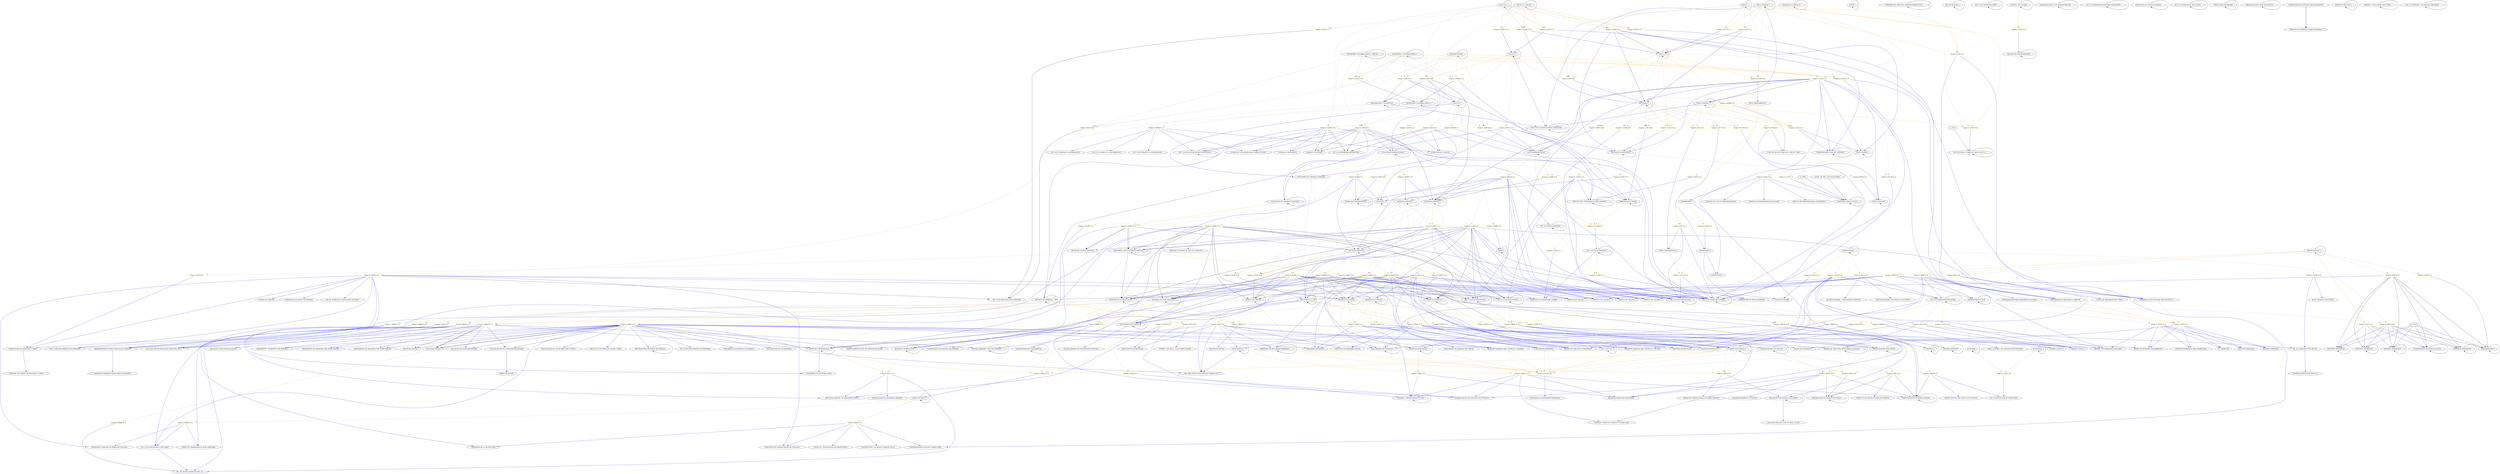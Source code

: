 digraph Previas {
	ouputmode=edgesfirst;
	ranksep=3;
	"1020" -> "1020";
	"1020" [label="CALCULO 1"];
	"1021" -> "1021";
	"1021" [label="ALGEBRA LINEAL"];
	"1022" -> "1022";
	"1022" [label="CALCULO 2"];
	"1023" -> "1023";
	"1023" [label="MATEMATICA DISCRETA 1"];
	"1024" -> "1024";
	"1024" [label="CALCULO 3"];
	"1025" -> "1025";
	"1025" [label="PROBABILIDAD Y ESTADISTICA"];
	"1027" -> "1027";
	"1027" [label="LOGICA"];
	"1028" -> "1028";
	"1028" [label="ECUACIONES DIFERENCIALES"];
	"1030" -> "1030";
	"1030" [label="GEOMETRIA Y ALGEBRA LINEAL 1"];
	"1031" -> "1031";
	"1031" [label="GEOMETRIA Y ALGEBRA LINEAL 2"];
	"1033" -> "1033";
	"1033" [label="METODOS NUMERICOS"];
	"1036" -> "1036";
	"1036" [label="FUNCIONES DE VARIABLE COMPLEJA"];
	"1044" [label="INT. A LOS PROCESOS ESTOCASTICOS"];
	"1045" [label="INT. A LA GEOMETRÍA DIFERENCIAL"];
	"1047" -> "1047";
	"1047" [label="MET. DE SIMUL.COMPUTAC.APLIC.A SIST.F I"];
	"1051" [label="ANALISIS FUNCIONAL"];
	"1052" -> "1052";
	"1052" [label="CALCULO 1 (ANUAL)"];
	"1053" -> "1053";
	"1053" [label="GEOMETRIA Y ALGEBRA LINEAL 1 (ANUAL)"];
	"1120" -> "1120";
	"1120" [label="FISICA GENERAL 1"];
	"1121" -> "1121";
	"1121" [label="FISICA GENERAL 2"];
	"1122" -> "1122";
	"1122" [label="MECANICA NEWTONIANA"];
	"1123" -> "1123";
	"1123" [label="FISICA TERMICA"];
	"1126" -> "1126";
	"1126" [label="MEC.DE SIST.Y FENOMENOS ONDULATORIOS"];
	"1128" -> "1128";
	"1128" [label="ELECTROMAGNETISMO"];
	"1129" -> "1129";
	"1129" [label="OPTICA"];
	"1130" -> "1130";
	"1130" [label="FISICA DE LAS RADIACIONES IONIZANTES"];
	"1131" -> "1131";
	"1131" [label="INT. A LA FISICA MODERNA"];
	"1136" -> "1136";
	"1136" [label="TEORIA ELECTROMAGNETICA"];
	"1138" -> "1138";
	"1138" [label="INT. A LA FISICA MODERNA"];
	"1142" -> "1142";
	"1142" [label="FISICA NUCLEAR"];
	"1143" -> "1143";
	"1143" [label="ACUSTICA"];
	"1144" -> "1144";
	"1144" [label="VIBRACIONES Y ONDAS"];
	"1151" -> "1151";
	"1151" [label="FISICA 1"];
	"1152" -> "1152";
	"1152" [label="FISICA 2"];
	"1153" -> "1153";
	"1153" [label="FISICA 3"];
	"1212" -> "1212";
	"1212" [label="HISTORIA DEL URUGUAY CONTEMPORANEO (FCS)"];
	"1221" -> "1221";
	"1221" [label="ECONOMIA"];
	"1224" -> "1224";
	"1224" [label="ECONOMIA"];
	"1231" -> "1231";
	"1231" [label="NEUROCIENCIAS 1"];
	"1322" -> "1322";
	"1322" [label="PROGRAMACION 1"];
	"1324" -> "1324";
	"1324" [label="PROGRAMACION 4"];
	"1401" -> "1401";
	"1401" [label="SISTEMAS LINEALES 1"];
	"1407" -> "1407";
	"1407" [label="SISTEMAS LINEALES 2"];
	"1409" -> "1409";
	"1409" [label="MUESTREO Y PROCESAMIENTO DIGITAL"];
	"1410" -> "1410";
	"1410" [label="MEDIDAS ELECTRICAS"];
	"1423" -> "1423";
	"1423" [label="SISTEMAS LINEALES 1"];
	"1451" -> "1451";
	"1451" [label="MEDIDAS ELECTRICAS"];
	"1507" -> "1507";
	"1507" [label="INT. A LAS ORGANIZACIONES"];
	"1510" -> "1510";
	"1510" [label="CONTROL DE CALIDAD"];
	"1511" -> "1511";
	"1511" [label="SISTEMAS OPERATIVOS"];
	"1512" -> "1512";
	"1512" [label="DISEÑO LOGICO"];
	"1513" -> "1513";
	"1513" [label="INT. A LOS MICROPROCESADORES"];
	"1514" -> "1514";
	"1514" [label="ORGANIZACIONES Y SU ADMINISTRACION"];
	"1515" -> "1515";
	"1515" [label="PROCESADORES DIGITALES DE SEÑALES"];
	"1518" -> "1518";
	"1518" [label="SISTEMAS OPERATIVOS"];
	"1519" -> "1519";
	"1519" [label="INT. A LA ADMINISTRACION PARA INGENIEROS"];
	"1532" -> "1532";
	"1532" [label="SISTEMAS OPERATIVOS"];
	"1537" -> "1537";
	"1537" [label="SISTEMAS OPERATIVOS"];
	"1610" -> "1610";
	"1610" [label="INT. A LA INVESTIGACION DE OPERACIONES"];
	"1620" -> "1620";
	"1620" [label="PRINCIPIOS DE QUIMICA GENERAL"];
	"1810" -> "1810";
	"1810" [label="MAQUINAS PARA FLUIDOS 1"];
	"1911" -> "1911";
	"1911" [label="FUNDAMENTOS DE BASES DE DATOS"];
	"1912" -> "1912";
	"1912" [label="INT. A LA INGENIERIA  INDUSTRIAL"];
	"1914" -> "1914";
	"1914" [label="ADMINISTRACION UNIX"];
	"1920" -> "1920";
	"1920" [label="GESTION DE MANTENIMIENTO"];
	"1922" -> "1922";
	"1922" [label="COSTOS PARA INGENIERIA"];
	"1930" -> "1930";
	"1930" [label="ORGANIZACIONES PARA INGENIEROS"];
	"1944" -> "1945";
	"1944" [label="ADMINISTRACION GENERAL PARA INGENIEROS"];
	"1945" [label="PRACTICA DE ADMINIST. PARA INGENIEROS"];
	"2013" -> "2013";
	"2013" [label="PROYECTO (ING.ELEC.)"];
	"2243" -> "2243";
	"2243" [label="HIGIENE Y SEGURIDAD INDUSTRIAL"];
	"3103" [label="TALLER DE FILTROS DIGITALES"];
	"5501" -> "5501";
	"5501" [label="REDES ELECTRICAS 1"];
	"5502" -> "5502";
	"5502" [label="REDES ELECTRICAS 2"];
	"5503" -> "5503";
	"5503" [label="INSTALACIONES ELECTRICAS"];
	"5505" -> "5505";
	"5505" [label="MEDIDAS Y PROTECCIONES EN SEP."];
	"5506" -> "5506";
	"5506" [label="DISTRIBUCION DE ENERGIA ELECTRICA"];
	"5507" -> "5507";
	"5507" [label="INSTALACIONES ELECTRICAS"];
	"5508" -> "5508";
	"5508" [label="REDES ELECTRICAS"];
	"5513" -> "5513";
	"5513" [label="TRANSPORTE DE ENERGIA ELECTRICA"];
	"5514" -> "5514";
	"5514" [label="SUBESTACIONES EN MEDIA TENSION"];
	"5601" -> "5601";
	"5601" [label="INT. A LA ELECTROTECNICA"];
	"5602" -> "5602";
	"5602" [label="MAQUINAS ELECTRICAS"];
	"5607" -> "5607";
	"5607" [label="ELECTRONICA DE POTENCIA 1"];
	"5608" -> "5608";
	"5608" [label="INT. A LA ELECTROTECNICA"];
	"5609" -> "5609";
	"5609" [label="ELECTRONICA DE POTENCIA"];
	"5701" -> "5701";
	"5701" [label="ELECTRONICA 1"];
	"5702" -> "5702";
	"5702" [label="ELECTRONICA 2"];
	"5704" -> "5704";
	"5704" [label="DISEÑO DE CIRCUITOS INTEGRADOS DIGITALES"];
	"5705" -> "5705";
	"5705" [label="SEMINARIO DE INGENIERIA BIOMEDICA"];
	"5801" -> "5801";
	"5801" [label="SISTEMAS DE COMUNICACION"];
	"5803" -> "5803";
	"5803" [label="ANTENAS Y PROPAGACION"];
	"5805" -> "5805";
	"5805" [label="REDES DE DATOS"];
	"5806" [label="TELEFONIA DIGITAL"];
	"5808" -> "5808";
	"5808" [label="SISTEMAS DE COMUNICACION"];
	"5810" -> "5810";
	"5810" [label="TELEVIS.,RADIODIF. Y TEC.DE CONVERG."];
	"5817" -> "5817";
	"5817" [label="ANTENAS Y PROPAGACION"];
	"5827" [label="TELEFONIA DIGITAL"];
	"5830" -> "5830";
	"5830" [label="INT. A LA ELECTROTECNICA"];
	"5833" [label="REDES DE ACCESO"];
	"5834" -> "5833";
	"5834" [label="NUCLEO DE RED EN TELECOMUNICACIONES"];
	"5838" -> "5838";
	"5838" [label="COMUNICACIONES INALAMBRICAS"];
	"5900" -> "5900";
	"5900" [label="INT. A LA TEORIA DE CONTROL"];
	"5901" -> "5901";
	"5901" [label="CONTROL 2"];
	"5903" -> "5903";
	"5903" [label="CONTROL ROBUSTO"];
	"5910" -> "5910";
	"5910" [label="INT. A LOS PLC"];
	"G_1000" -> "1045";
	"G_1000" -> "1051";
	"G_1000" -> "1401";
	"G_1000" [label="GEOMETRIA"];
	"G_1001" -> "1401";
	"G_1001" [label="CALCULOS Y ANALISIS"];
	"G_1020" -> "1044";
	"G_1020E" -> "1022";
	"G_1020E" [label="CALCULO 1 SEM. O ANUAL"];
	"G_1020" [label="CALCULO 1 Y ANALISIS MATEM.I"];
	"G_1022" -> "1152";
	"G_1022" -> "1153";
	"G_1022" [label="CALCULO 1 Y ANALISIS"];
	"G_1024" -> "1045";
	"G_1024" -> "1051";
	"G_1024" [label="CALCUL.3 Ó ANAL.II"];
	"G_1025E" -> "1044";
	"G_1025E" [label="PROB.YEST.-ANAL.MAT.II"];
	"G_1028E" -> "1409";
	"G_1028E" -> "1410";
	"G_1028E" -> "5501";
	"G_1028E" -> "5508";
	"G_1028E" -> "5601";
	"G_1028E" -> "5608";
	"G_1028E" -> "5801";
	"G_1028E" -> "5808";
	"G_1028E" [label="EC.DIFERENC. O ANALISIS II (E)"];
	"G_1029E" -> "1410";
	"G_1029E" -> "5501";
	"G_1029E" -> "5508";
	"G_1029E" -> "5601";
	"G_1029E" -> "5608";
	"G_1029E" -> "5801";
	"G_1029E" -> "5808";
	"G_1029E" [label="FUNC.DE VARIABLE COMPLEJA"];
	"G_1030E" -> "1031";
	"G_1030E" [label="GEOM. 1 SEM O ANUAL"];
	"G_1036C" -> "1409";
	"G_1036C" -> "3103";
	"G_1036C" [label="FUNC. DE VARIABLE.COMLEJA"];
	"G_1120" -> "1121";
	"G_1120" -> "1401";
	"G_1120" [label="FISICA GRAL1 O MECANICA"];
	"G_1123" -> "1810";
	"G_1123" [label="FIS.TERMICA O TERMOD.(89) (E)"];
	"G_1128" -> "1409";
	"G_1128" -> "1410";
	"G_1128" -> "5501";
	"G_1128" -> "5508";
	"G_1128" -> "5601";
	"G_1128" -> "5608";
	"G_1128" -> "5801";
	"G_1128" -> "5808";
	"G_1128E" -> "1401";
	"G_1128E" [label="ELECTROMAG. Y FIS.GRAL 2"];
	"G_1128" [label="ELECTROMAGNETISMO 89 Y 97"];
	"G_1407E" -> "5502";
	"G_1407E" -> "5503";
	"G_1407E" -> "5602";
	"G_1407E" -> "5803";
	"G_1407E" [label="SIST.LINEALES 1 Y 2"];
	"G_1409E" -> "5803";
	"G_1409E" -> "5806";
	"G_1409E" -> "5827";
	"G_1409E" -> "5834";
	"G_1409E" [label="MUESTREO Y PROC. DIGITAL"];
	"G_1512E" -> "1513";
	"G_1512E" [label="DISEÑO LÓGICO P.91 Y P.97"];
	"G_1805" -> "1810";
	"G_1805" [label="ELEM . DE MEC. DE LOS FLUIDOS"];
	"G_5502" -> "5506";
	"G_5502" [label="REDES ELEC.1 Y 2  (89 - 97)"];
	"G_5507" -> "5506";
	"G_5507" -> "5514";
	"G_5507" [label="INST.ELECT.(74,87.91,97)"];
	"G_5508E" -> "5514";
	"G_5508E" [label="REDES ELÉCTRICAS"];
	"G_5601E" -> "5514";
	"G_5601E" [label="INTROD.A LA ELECTRO P91,97"];
	"G_5801C" -> "5806";
	"G_5801C" -> "5827";
	"G_5801C" -> "5834";
	"G_5801C" [label="SIST.DE COM. O INT.A LA MOD."];
	"G_B101" -> "1044";
	"G_B101" [label="GEOMETRIA"];
	"G_B300" -> "1324";
	"G_B300" -> "1511";
	"G_B300" -> "1518";
	"G_B300" -> "1532";
	"G_B300" -> "1537";
	"G_B300" -> "1911";
	"G_B300" [label="COMPUTACION"];
	"G_B304" -> "1324";
	"G_B304" -> "1511";
	"G_B304" -> "1518";
	"G_B304" -> "1532";
	"G_B304" -> "1537";
	"G_B304" -> "1911";
	"G_B304" [label="DISEÑO LOGICO"];
	"G_CA1Y2" -> "1045";
	"G_CA1Y2" -> "1051";
	"G_CA1Y2" [label="CAL 1 Y 2 Y ANAL 1"];
	"G_CP50" -> "1410";
	"G_CP50" -> "5501";
	"G_CP50" -> "5508";
	"G_CP50" -> "5601";
	"G_CP50" -> "5608";
	"G_CP50" -> "5801";
	"G_CP50" -> "5808";
	"G_CP50" [label="SIST.LIN. 1 O SIST.LIN. (E)"];
	"G_CP9E" -> "1914";
	"G_CP9E" [label="PROGRAM.1 (E) P. 97 U 87"];
	"G_F1E" -> "1152";
	"G_F1E" -> "1153";
	"G_F1E" [label="FISICA 1 O FISICA GRAL.1"];
	"Q58" [label="INT. A LA PREVENC. DE RIESGOS LABORALES"];
	"Q58" -> "Q58";
	"YFC04" [label="TERMODINAMICA (FAC. DE CIENCIAS)"];
	"YFC04" -> "YFC04";
	"1005" [label="DIS. CIRC.INTEG.CMOS ANALOG.Y MIXTOS A/D"];
	"1022" -> "1130" [color=blue];
	"1022" [label="CALCULO 2"];
	"1024" -> "1029" [color=blue];
	"1024" [label="CALCULO 3"];
	"1025" -> "1130" [color=blue];
	"1025" [label="PROBABILIDAD Y ESTADISTICA"];
	"1028" [label="ECUACIONES DIFERENCIALES"];
	"1029" [label="FUNCIONES DE VARIABLE COMPLEJA"];
	"1031" [label="GEOMETRIA Y ALGEBRA LINEAL 2"];
	"1033" [label="METODOS NUMERICOS"];
	"1036" [label="FUNCIONES DE VARIABLE COMPLEJA"];
	"1042" [label="TEORIA DE COD.ALGEBR.PARA CORREC.DE ERR"];
	"1046" [label="TEORIA DE CODIGOS"];
	"1047" [label="MET. DE SIMUL.COMPUTAC.APLIC.A SIST.F I"];
	"1056" [label="OPTIMIZ. CON APLIC. A LA PLANIF.C/ INCER"];
	"1120" -> "1121" [color=blue];
	"1120" -> "1130" [color=blue];
	"1121" -> "1130" [color=blue];
	"1121" [label="FISICA GENERAL 2"];
	"1122" [label="MECANICA NEWTONIANA"];
	"1123" [label="FISICA TERMICA"];
	"1124" -> "1140" [color=blue];
	"1124" [label="LABORATORIO 1"];
	"1126" [label="MEC.DE SIST.Y FENOMENOS ONDULATORIOS"];
	"1127" -> "1140" [color=blue];
	"1127" -> "1141" [color=blue];
	"1127" [label="LABORATORIO 2"];
	"1128" [label="ELECTROMAGNETISMO"];
	"1129" [label="OPTICA"];
	"1130" [label="FISICA DE LAS RADIACIONES IONIZANTES"];
	"1131" -> "1137" [color=blue];
	"1131" [label="INT. A LA FISICA MODERNA"];
	"1132" [label="MODULO DE TRANSFERENCIA DE CALOR"];
	"1133" [label="MODULO DE TERMODINAMICA ESTADISTICA"];
	"1135" [label="MODULO DE CICLOS TERMODINAMICOS"];
	"1136" [label="TEORIA ELECTROMAGNETICA"];
	"1137" [label="FISICA DE LOS SEMICONDUCTORES"];
	"1138" [label="INT. A LA FISICA MODERNA"];
	"1140" [label="LABORATORIO 3"];
	"1141" [label="LABORATORIO DE FISICA MODERNA"];
	"1142" [label="FISICA NUCLEAR"];
	"1143" [label="ACUSTICA"];
	"1144" [label="VIBRACIONES Y ONDAS"];
	"1152" [label="FISICA 2"];
	"1153" [label="FISICA 3"];
	"1154" [label="FISICA EXPERIMENTAL 1"];
	"1155" [label="FISICA EXPERIMENTAL 2"];
	"1233" [label="TUTORIA EN MATEMATICA"];
	"1306" [label="PROGRAMACION ORIENTADA A OBJETOS"];
	"1307" [label="PROGRAMACION PARA INGENIERIA ELECTRICA"];
	"1324" [label="PROGRAMACION 4"];
	"1326" [label="DESARROLLO DE SOFTWARE PARA ING.ELECT."];
	"1344" -> "1357" [color=blue];
	"1344" [label="INT. A LA ARQUITECTURA DEL PC"];
	"1352" [label="COMPRESION DE DATOS SIN PERDIDA"];
	"1357" [label="SISTEMAS OPERATIVOS PARA PC-1"];
	"1401" [label="SISTEMAS LINEALES 1"];
	"1407" [label="SISTEMAS LINEALES 2"];
	"1409" -> "5801" [color=blue];
	"1409" [label="MUESTREO Y PROCESAMIENTO DIGITAL"];
	"1410" [label="MEDIDAS ELECTRICAS"];
	"1413" [label="MONOGRAFIA EN MEDIDAS ELECTRICAS"];
	"1423" [label="SISTEMAS LINEALES 1"];
	"1427" [label="COMPUTACION CUANTICA"];
	"1428" [label="TALLER DE FIRMWARE"];
	"1431" [label="INT. A LA TEORIA DE LA INFORMACION"];
	"1432" [label="INT. A LA TEORIA DE LA INFORMACION"];
	"1438" [label="APL.DE TEORIA DE LA INF.AL PROC.DE IMAG."];
	"1442" [label="ROBOTICA EMBEBIDA"];
	"1450" [label="INT. A LA TEORIA DE LA INFORMACION"];
	"1451" [label="MEDIDAS ELECTRICAS"];
	"1511" [label="SISTEMAS OPERATIVOS"];
	"1513" [label="INT. A LOS MICROPROCESADORES"];
	"1515" [label="PROCESADORES DIGITALES DE SEÑALES"];
	"1516" [label="DISEÑO LOGICO 2"];
	"1517" [label="DISEÑO CON MICROPROCESADORES"];
	"1518" [label="SISTEMAS OPERATIVOS"];
	"1532" [label="SISTEMAS OPERATIVOS"];
	"1534" [label="DISEÑO LOGICO 2"];
	"1536" [label="SISTEMAS EMBEBIDOS PARA TIEMPO REAL"];
	"1537" [label="SISTEMAS OPERATIVOS"];
	"1538" [label="REDES DE SENSORES INALAMBRICOS"];
	"1540" -> "1541" [color=blue];
	"1540" [label="HERRAMIENTAS DE PROG.P/PROCES.DE SEÑALES"];
	"1541" [label="MONOGR.DE HERR.DE PROG.P/PROC.DE SEÑALES"];
	"1610" [label="INT. A LA INVESTIGACION DE OPERACIONES"];
	"1810" [label="MAQUINAS PARA FLUIDOS 1"];
	"1829" [label="I.A. Y ROBOTICA"];
	"1849" [label="BUTIA: ROBOTICA EDUCATIVA"];
	"1911" [label="FUNDAMENTOS DE BASES DE DATOS"];
	"1914" [label="ADMINISTRACION UNIX"];
	"1920" [label="GESTION DE MANTENIMIENTO"];
	"1925" [label="TALLER DE PROGRAMACION Y ARTE"];
	"1944" -> "1945" [color=blue];
	"1945" [label="PRACTICA DE ADMINIST. PARA INGENIEROS"];
	"2018" [label="MODULO DE TALLER 1"];
	"2020" [label="MODULO DE TALLER 2"];
	"2021" [label="MODULO DE TALLER 3"];
	"2022" [label="MODULO DE TALLER 4"];
	"2028" [label="TALLER DE PROYECTO"];
	"2031" [label="TALLER ENCARARE"];
	"2034" [label="TALLER ENCARARE 1:CREATIVIDAD E INNOVAC."];
	"2036" [label="TALLER ENCARARE 2:PLANIF.DE LA FUT.EMPR."];
	"2314" [label="ESTABILIDAD DE LOS SIST.ELEC.DE POTENCIA"];
	"3103" [label="TALLER DE FILTROS DIGITALES"];
	"5501" [label="REDES ELECTRICAS 1"];
	"5502" [label="REDES ELECTRICAS 2"];
	"5503" [label="INSTALACIONES ELECTRICAS"];
	"5504" [label="PROYECTO DE INSTALACIONES ELECTRICAS"];
	"5505" [label="MEDIDAS Y PROTECCIONES EN SEP."];
	"5506" [label="DISTRIBUCION DE ENERGIA ELECTRICA"];
	"5507" [label="INSTALACIONES ELECTRICAS"];
	"5508" [label="REDES ELECTRICAS"];
	"5509" [label="INT. AL SECTOR ELÉCT.COMPETITIVO"];
	"5510" -> "5515" [color=blue];
	"5510" [label="TEMAS DE SUBESTACIONES DE MEDIA TENSION"];
	"5512" [label="ACONDICIONAMIENTO LUMINICO"];
	"5513" -> "5516" [color=blue];
	"5513" [label="TRANSPORTE DE ENERGIA ELECTRICA"];
	"5514" [label="SUBESTACIONES EN MEDIA TENSION"];
	"5515" [label="COMPLEM. TEMAS DE SUBEST.EN MEDIA TENS."];
	"5516" [label="TALLER DE MATLAB.Y S.AP. AL ANAL.Y S.SEP"];
	"5601" [label="INT. A LA ELECTROTECNICA"];
	"5602" [label="MAQUINAS ELECTRICAS"];
	"5603" [label="TALLER DE MAQUINAS ELECTRICAS"];
	"5607" [label="ELECTRONICA DE POTENCIA 1"];
	"5608" [label="INT. A LA ELECTROTECNICA"];
	"5609" -> "5610" [color=blue];
	"5609" [label="ELECTRONICA DE POTENCIA"];
	"5610" [label="TALLER LABORAT. DE ELECTRON.DE POTENCIA"];
	"5701" -> "1005" [color=blue];
	"5701" -> "5609" [color=blue];
	"5701" [label="ELECTRONICA 1"];
	"5702" -> "1005" [color=blue];
	"5702" [label="ELECTRONICA 2"];
	"5703" [label="INGENIERIA BIOMEDICA"];
	"5704" [label="DISEÑO DE CIRCUITOS INTEGRADOS DIGITALES"];
	"5705" [label="SEMINARIO DE INGENIERIA BIOMEDICA"];
	"5707" [label="IMAGENES MEDICAS:ADQ. INSTRUM. Y GESTION"];
	"5708" [label="DISEÑO DE CIRCUITOS INTEGRADOS"];
	"5709" [label="IMAGENES MEDICAS:ADQ. INSTRUM. Y GESTION"];
	"5710" [label="INGENIERIA BIOMEDICA"];
	"5711" [label="CIRCUITOS DE MICROONDAS"];
	"5712" [label="INTERNADO DE INGENIERIA BIOMEDICA"];
	"5713" [label="CIRCUITOS DE RADIOFRECUENCIA"];
	"5801" [label="SISTEMAS DE COMUNICACION"];
	"5802" [label="TALLER DE TELECOMUNICACIONES"];
	"5803" -> "5814" [color=blue];
	"5803" [label="ANTENAS Y PROPAGACION"];
	"5804" [label="TRATAMIENTO  ESTADISTICO DE SEÑALES"];
	"5805" [label="REDES DE DATOS"];
	"5806" [label="TELEFONIA DIGITAL"];
	"5808" [label="SISTEMAS DE COMUNICACION"];
	"5810" [label="TELEVIS.,RADIODIF. Y TEC.DE CONVERG."];
	"5811" [label="TRATAMIENTO DE IMAGENES POR COMPUTADORA"];
	"5812" -> "5820" [color=blue];
	"5812" [label="CODIFICACION DE IMAGENES Y VIDEO"];
	"5813" [label="CODIFICACION DE FUENTES SIN PERDIDA"];
	"5814" [label="INGENIERIA DE SISTEMAS CDMA"];
	"5815" [label="GESTION INTEG. DE REDES Y SERV.DE TELEC."];
	"5816" [label="RUTEO IP Y TECNOLOGIAS DE TRANSPORTES"];
	"5817" [label="ANTENAS Y PROPAGACION"];
	"5818" [label="EVALUACION DE PERF.EN REDES DE TELECOM."];
	"5819" [label="CIRCUITOS AMPLIFIC. DE RADIOFRECUENCIA"];
	"5820" [label="MONOGR. EN CODIFIC.DE IMAGENES Y VIDEO"];
	"5821" [label="PROPAGACION EN ENTORNOS URBANOS"];
	"5822" [label="PRINCIPIOS DE LA TECNICA SDH"];
	"5823" [label="TALLER DE TELEMATICA"];
	"5825" [label="TEC. DE ACCESO RADIO DE SIST. 3G"];
	"5826" [label="INT. AL RECONOCIMIENTO DE PATRONES"];
	"5828" [label="TRATAMIENTO DE IMAGENES POR COMPUTADORA"];
	"5829" [label="COMUNICACIONES OPTICAS Y REDES WDM"];
	"5830" [label="INT. A LA ELECTROTECNICA"];
	"5831" [label="INT. AL RECONOCIMIENTO DE PATRONES"];
	"5832" [label="PROTECCION DE SIST. ELECT. DE POTENCIA"];
	"5835" [label="MODELADO Y ANALISIS DE REDES DE TELECOM."];
	"5836" [label="REDES DE TRANSPORTE DE ALTA CAPACIDAD"];
	"5837" [label="ALGUNOS MET.DE PROCES.DE IMAGENES CON..."];
	"5838" [label="COMUNICACIONES INALAMBRICAS"];
	"5839" [label="PROCESAMIENTO DIGIT. DE SEÑALES DE AUDIO"];
	"5840" [label="TRATAMIENTO ESTADISTICO DE SEÑALES"];
	"5841" [label="TELEVISION DIGITAL"];
	"5842" [label="RECONOCIMIENTO DE PATRONES"];
	"5843" [label="PROC.DE IMAG.EN COLOR PARA CINE Y FOTOG."];
	"5844" [label="TALLER DE TELECOMUNICACIONES"];
	"5845" [label="MET.V.Y NO LOC.P/REST.DE IM.DIG.Y VIDEO"];
	"5900" [label="INT. A LA TEORIA DE CONTROL"];
	"5901" [label="CONTROL 2"];
	"5902" [label="MOD.Y CONTROL DE CONV.ELECT.DE POTENCIA"];
	"5903" [label="CONTROL ROBUSTO"];
	"5909" -> "5825" [color=blue];
	"5909" [label="INT. A LOS SIST.MOVILES CELULARES"];
	"5910" [label="INT. A LOS PLC"];
	"5912" [label="SISTEMAS NEURO FUZZY"];
	"5913" [label="ANALISIS Y CONTROL DE SIST. NO LINEALES"];
	"5950" [label="FUND. DE BIOLOG. PARA ING.,FISICOS Y MAT"];
	"G_1000" -> "1028" [color=blue];
	"G_1000" -> "1033" [color=blue];
	"G_1000" -> "1042" [color=blue];
	"G_1000" -> "1126" [color=blue];
	"G_1000" -> "1233" [color=blue];
	"G_1000" -> "1610" [color=blue];
	"G_1000" -> "5900" [color=blue];
	"G_1001" -> "1024" [color=blue];
	"G_1001" -> "1025" [color=blue];
	"G_1001" -> "1028" [color=blue];
	"G_1002" -> "1024" [color=blue];
	"G_1002" -> "1025" [color=blue];
	"G_1002" -> "1122" [color=blue];
	"G_1004" -> "1036" [color=blue];
	"G_1004" -> "1128" [color=blue];
	"G_1009" -> "1128" [color=blue];
	"G_1010" -> "1142" [color=blue];
	"G_1010" -> "5950" [color=blue];
	"G_1010C" -> "1128" [color=blue];
	"G_1012" -> "1324" [color=blue];
	"G_1016" -> "1127" [color=blue];
	"G_1017" -> "1127" [color=blue];
	"G_1020C" -> "1152" [color=blue];
	"G_1020C" -> "1153" [color=blue];
	"G_1022" -> "1122" [color=blue];
	"G_1022" -> "1123" [color=blue];
	"G_1022E" -> "5950" [color=blue];
	"G_1022" -> "YFC04" [color=blue];
	"G_1024" -> "1143" [color=blue];
	"G_1024" -> "1427" [color=blue];
	"G_1024" -> "5900" [color=blue];
	"G_1024C" -> "1136" [color=blue];
	"G_1025" -> "1029" [color=blue];
	"G_1025" -> "1036" [color=blue];
	"G_1025" -> "1126" [color=blue];
	"G_1025" -> "1128" [color=blue];
	"G_1025" -> "1144" [color=blue];
	"G_1025E" -> "1046" [color=blue];
	"G_1025E" -> "1137" [color=blue];
	"G_1025E" -> "1352" [color=blue];
	"G_1025E" -> "1438" [color=blue];
	"G_1025E" -> "1540" [color=blue];
	"G_1025E" -> "5812" [color=blue];
	"G_1025E" -> "5818" [color=blue];
	"G_1025E" -> "5826" [color=blue];
	"G_1025E" -> "5835" [color=blue];
	"G_1025E" -> "5837" [color=blue];
	"G_1025E" -> "5900" [color=blue];
	"G_1027" -> "1126" [color=blue];
	"G_1028" -> "1136" [color=blue];
	"G_1028" -> "1143" [color=blue];
	"G_1028" -> "1407" [color=blue];
	"G_1028" -> "2314" [color=blue];
	"G_1028C" -> "1401" [color=blue];
	"G_1028C" -> "1423" [color=blue];
	"G_1028E" -> "1540" [color=blue];
	"G_1028E" -> "5609" [color=blue];
	"G_1028E" -> "5837" [color=blue];
	"G_1028E" -> "5900" [color=blue];
	"G_1028E" -> "5913" [color=blue];
	"G_1029E" -> "5609" [color=blue];
	"G_1029E" -> "5900" [color=blue];
	"G_1030C" -> "1031" [color=blue];
	"G_1030E" -> "1144" [color=blue];
	"G_1031E" -> "1427" [color=blue];
	"G_1033" -> "1056" [color=blue];
	"G_1033" -> "2314" [color=blue];
	"G_1033E" -> "1540" [color=blue];
	"G_1033E" -> "5837" [color=blue];
	"G_1036C" -> "1407" [color=blue];
	"G_1036C" -> "1409" [color=blue];
	"G_1036C" -> "3103" [color=blue];
	"G_1036C" -> "5817" [color=blue];
	"G_1103" -> "5812" [color=blue];
	"G_1104" -> "5812" [color=blue];
	"G_1104" -> "5822" [color=blue];
	"G_1120" -> "1122" [color=blue];
	"G_1120" -> "1123" [color=blue];
	"G_1120" -> "1124" [color=blue];
	"G_1120" -> "1128" [color=blue];
	"G_1120" -> "1142" [color=blue];
	"G_1120" -> "5830" [color=blue];
	"G_1120" -> "5900" [color=blue];
	"G_1120" -> "YFC04" [color=blue];
	"G_1121C" -> "1047" [color=blue];
	"G_1122" -> "1123" [color=blue];
	"G_1122C" -> "1126" [color=blue];
	"G_1122C" -> "1144" [color=blue];
	"G_1122C" -> "5601" [color=blue];
	"G_1122C" -> "5608" [color=blue];
	"G_1122C" -> "5830" [color=blue];
	"G_1122E" -> "1143" [color=blue];
	"G_1122E" -> "5900" [color=blue];
	"G_1122" -> "YFC04" [color=blue];
	"G_1123C" -> "1132" [color=blue];
	"G_1123C" -> "1133" [color=blue];
	"G_1123C" -> "1135" [color=blue];
	"G_1123C" -> "1810" [color=blue];
	"G_1123C" -> "5503" [color=blue];
	"G_1126" -> "1137" [color=blue];
	"G_1127C" -> "5830" [color=blue];
	"G_1127C" -> "5900" [color=blue];
	"G_1128" -> "1129" [color=blue];
	"G_1128" -> "1137" [color=blue];
	"G_1128" -> "5701" [color=blue];
	"G_1128" -> "5817" [color=blue];
	"G_1128" -> "5829" [color=blue];
	"G_1128" -> "5830" [color=blue];
	"G_1128" -> "5900" [color=blue];
	"G_1138" -> "1141" [color=blue];
	"G_1152E" -> "5830" [color=blue];
	"G_1153" -> "1144" [color=blue];
	"G_1224" -> "5509" [color=blue];
	"G_1322" -> "1511" [color=blue];
	"G_1322" -> "1518" [color=blue];
	"G_1322" -> "1532" [color=blue];
	"G_1322" -> "1537" [color=blue];
	"G_1322" -> "1911" [color=blue];
	"G_1322E" -> "1344" [color=blue];
	"G_1322E" -> "1849" [color=blue];
	"G_1326" -> "1428" [color=blue];
	"G_1326" -> "1442" [color=blue];
	"G_1326" -> "1536" [color=blue];
	"G_1326" -> "1538" [color=blue];
	"G_1326" -> "1829" [color=blue];
	"G_1326" -> "5823" [color=blue];
	"G_1401" -> "1407" [color=blue];
	"G_1401" -> "1409" [color=blue];
	"G_1401" -> "2018" [color=blue];
	"G_1401" -> "2020" [color=blue];
	"G_1401" -> "2021" [color=blue];
	"G_1401" -> "2022" [color=blue];
	"G_1401" -> "3103" [color=blue];
	"G_1401" -> "5601" [color=blue];
	"G_1401" -> "5701" [color=blue];
	"G_1407" -> "1005" [color=blue];
	"G_1407" -> "1517" [color=blue];
	"G_1407" -> "5702" [color=blue];
	"G_1407" -> "5705" [color=blue];
	"G_1407" -> "5708" [color=blue];
	"G_1407" -> "5711" [color=blue];
	"G_1407" -> "5713" [color=blue];
	"G_1407" -> "5810" [color=blue];
	"G_1407C" -> "2028" [color=blue];
	"G_1407C" -> "5608" [color=blue];
	"G_1407E" -> "5703" [color=blue];
	"G_1407E" -> "5710" [color=blue];
	"G_1407E" -> "5900" [color=blue];
	"G_1407E" -> "5912" [color=blue];
	"G_1409C" -> "2028" [color=blue];
	"G_1409C" -> "5703" [color=blue];
	"G_1409C" -> "5705" [color=blue];
	"G_1409C" -> "5808" [color=blue];
	"G_1409C" -> "5900" [color=blue];
	"G_1409E" -> "1005" [color=blue];
	"G_1409E" -> "1515" [color=blue];
	"G_1409E" -> "1540" [color=blue];
	"G_1409E" -> "5607" [color=blue];
	"G_1409E" -> "5707" [color=blue];
	"G_1409E" -> "5709" [color=blue];
	"G_1409E" -> "5710" [color=blue];
	"G_1409E" -> "5802" [color=blue];
	"G_1409E" -> "5804" [color=blue];
	"G_1409E" -> "5806" [color=blue];
	"G_1409E" -> "5811" [color=blue];
	"G_1409E" -> "5828" [color=blue];
	"G_1409E" -> "5831" [color=blue];
	"G_1409E" -> "5837" [color=blue];
	"G_1409E" -> "5839" [color=blue];
	"G_1409E" -> "5840" [color=blue];
	"G_1409E" -> "5842" [color=blue];
	"G_1409E" -> "5843" [color=blue];
	"G_1409E" -> "5845" [color=blue];
	"G_1409E" -> "5909" [color=blue];
	"G_1409E" -> "5912" [color=blue];
	"G_1410" -> "1413" [color=blue];
	"G_1410" -> "2028" [color=blue];
	"G_1410C" -> "5503" [color=blue];
	"G_1410E" -> "5505" [color=blue];
	"G_1410E" -> "5703" [color=blue];
	"G_1410E" -> "5710" [color=blue];
	"G_1410E" -> "5910" [color=blue];
	"G_1411C" -> "1047" [color=blue];
	"G_1423" -> "1451" [color=blue];
	"G_1423" -> "2028" [color=blue];
	"G_1423" -> "2031" [color=blue];
	"G_1423" -> "5609" [color=blue];
	"G_1423" -> "5707" [color=blue];
	"G_1423" -> "5708" [color=blue];
	"G_1423" -> "5709" [color=blue];
	"G_1423" -> "5830" [color=blue];
	"G_1423" -> "5839" [color=blue];
	"G_1423E" -> "5701" [color=blue];
	"G_1510C" -> "1920" [color=blue];
	"G_1512" -> "1513" [color=blue];
	"G_1512" -> "2034" [color=blue];
	"G_1512" -> "2036" [color=blue];
	"G_1512" -> "5701" [color=blue];
	"G_1512C" -> "1324" [color=blue];
	"G_1512C" -> "1511" [color=blue];
	"G_1512C" -> "1518" [color=blue];
	"G_1512C" -> "1532" [color=blue];
	"G_1512C" -> "1537" [color=blue];
	"G_1512C" -> "1911" [color=blue];
	"G_1512E" -> "1516" [color=blue];
	"G_1512E" -> "1517" [color=blue];
	"G_1512E" -> "2028" [color=blue];
	"G_1512E" -> "5708" [color=blue];
	"G_1512E" -> "5910" [color=blue];
	"G_1513" -> "1344" [color=blue];
	"G_1513*" -> "1516" [color=blue];
	"G_1513" -> "1534" [color=blue];
	"G_1513" -> "5704" [color=blue];
	"G_1513E" -> "1428" [color=blue];
	"G_1513E" -> "1442" [color=blue];
	"G_1513E" -> "1517" [color=blue];
	"G_1513E" -> "1536" [color=blue];
	"G_1513E" -> "1538" [color=blue];
	"G_1513E" -> "1829" [color=blue];
	"G_1805C" -> "1810" [color=blue];
	"G_5501C" -> "5502" [color=blue];
	"G_5501E" -> "5505" [color=blue];
	"G_5502C" -> "2314" [color=blue];
	"G_5502C" -> "5505" [color=blue];
	"G_5502C" -> "5514" [color=blue];
	"G_5502C" -> "5515" [color=blue];
	"G_5502C" -> "5603" [color=blue];
	"G_5507" -> "5504" [color=blue];
	"G_5507C" -> "5506" [color=blue];
	"G_5507C" -> "5510" [color=blue];
	"G_5507C" -> "5512" [color=blue];
	"G_5507C" -> "5514" [color=blue];
	"G_5507C" -> "5603" [color=blue];
	"G_5508" -> "5510" [color=blue];
	"G_5508" -> "5513" [color=blue];
	"G_5508C" -> "5805" [color=blue];
	"G_5508E" -> "5509" [color=blue];
	"G_5508E" -> "5832" [color=blue];
	"G_5601C" -> "2314" [color=blue];
	"G_5601C" -> "5502" [color=blue];
	"G_5601C" -> "5503" [color=blue];
	"G_5601C" -> "5507" [color=blue];
	"G_5601C" -> "5602" [color=blue];
	"G_5601E" -> "5514" [color=blue];
	"G_5601E" -> "5603" [color=blue];
	"G_5601E" -> "5607" [color=blue];
	"G_5602C" -> "5505" [color=blue];
	"G_5602C" -> "5603" [color=blue];
	"G_5701" -> "2028" [color=blue];
	"G_5701C" -> "1516" [color=blue];
	"G_5701C" -> "1517" [color=blue];
	"G_5701C" -> "1534" [color=blue];
	"G_5701C" -> "1538" [color=blue];
	"G_5701C" -> "5607" [color=blue];
	"G_5701C" -> "5702" [color=blue];
	"G_5701C" -> "5703" [color=blue];
	"G_5701C" -> "5704" [color=blue];
	"G_5701C" -> "5708" [color=blue];
	"G_5701C" -> "5710" [color=blue];
	"G_5701C" -> "5713" [color=blue];
	"G_5701E" -> "5711" [color=blue];
	"G_5701E" -> "5819" [color=blue];
	"G_5712" -> "5712" [color=blue];
	"G_5801" -> "5823" [color=blue];
	"G_5801" -> "5841" [color=blue];
	"G_5801C" -> "5802" [color=blue];
	"G_5801C" -> "5803" [color=blue];
	"G_5801C" -> "5804" [color=blue];
	"G_5801C" -> "5806" [color=blue];
	"G_5801C" -> "5810" [color=blue];
	"G_5801C" -> "5811" [color=blue];
	"G_5801C" -> "5814" [color=blue];
	"G_5801C" -> "5828" [color=blue];
	"G_5805" -> "5815" [color=blue];
	"G_5805" -> "5816" [color=blue];
	"G_5805" -> "5818" [color=blue];
	"G_5805" -> "5822" [color=blue];
	"G_5805" -> "5829" [color=blue];
	"G_5805E" -> "5835" [color=blue];
	"G_5805E" -> "5836" [color=blue];
	"G_5805E" -> "5909" [color=blue];
	"G_5806E" -> "5825" [color=blue];
	"G_5808" -> "5819" [color=blue];
	"G_5808" -> "5825" [color=blue];
	"G_5808" -> "5826" [color=blue];
	"G_5808" -> "5844" [color=blue];
	"G_5808" -> "5909" [color=blue];
	"G_5808C" -> "5813" [color=blue];
	"G_5808C" -> "5817" [color=blue];
	"G_5808C" -> "5838" [color=blue];
	"G_5808E" -> "5836" [color=blue];
	"G_5817" -> "5819" [color=blue];
	"G_5817" -> "5821" [color=blue];
	"G_5817" -> "5825" [color=blue];
	"G_5900" -> "5901" [color=blue];
	"G_5900" -> "5903" [color=blue];
	"G_5900" -> "5912" [color=blue];
	"G_5900E" -> "5902" [color=blue];
	"G_B300" -> "1033" [color=blue];
	"G_C1020" -> "1022" [color=blue];
	"G_C1020" -> "1306" [color=blue];
	"G_C1030" -> "1306" [color=blue];
	"G_C1030" -> "1326" [color=blue];
	"G_C1121" -> "1122" [color=blue];
	"G_C1128" -> "1131" [color=blue];
	"G_C1407" -> "5508" [color=blue];
	"G_C1512" -> "2031" [color=blue];
	"G_C1513" -> "2028" [color=blue];
	"G_CA1Y2" -> "1033" [color=blue];
	"G_CA1Y2" -> "1042" [color=blue];
	"G_CA1Y2" -> "1233" [color=blue];
	"G_CA1Y2" -> "1610" [color=blue];
	"G_CA1Y2" -> "5900" [color=blue];
	"G_CP13" -> "1136" [color=blue];
	"G_CP13" -> "1138" [color=blue];
	"G_CP13" -> "1401" [color=blue];
	"G_CP13" -> "1407" [color=blue];
	"G_CP13" -> "1423" [color=blue];
	"G_CP13" -> "2018" [color=blue];
	"G_CP13" -> "2020" [color=blue];
	"G_CP13" -> "2021" [color=blue];
	"G_CP13" -> "2022" [color=blue];
	"G_CP13E" -> "5803" [color=blue];
	"G_CP1E" -> "1326" [color=blue];
	"G_CP3" -> "1306" [color=blue];
	"G_CP3" -> "1326" [color=blue];
	"G_CP50" -> "5513" [color=blue];
	"G_CP50C" -> "1410" [color=blue];
	"G_CP50C" -> "1451" [color=blue];
	"G_CP50C" -> "2018" [color=blue];
	"G_CP50C" -> "2020" [color=blue];
	"G_CP50C" -> "2021" [color=blue];
	"G_CP50C" -> "2022" [color=blue];
	"G_CP50C" -> "5501" [color=blue];
	"G_CP50C" -> "5607" [color=blue];
	"G_CP50C" -> "5609" [color=blue];
	"G_CP50C" -> "5701" [color=blue];
	"G_CP50C" -> "5801" [color=blue];
	"G_CP50C" -> "5803" [color=blue];
	"G_CP50C" -> "5808" [color=blue];
	"G_CP6E" -> "1129" [color=blue];
	"G_CP8" -> "1142" [color=blue];
	"G_CP9" -> "1306" [color=blue];
	"G_CP9" -> "1326" [color=blue];
	"G_CP9" -> "1914" [color=blue];
	"G_CP9" -> "2018" [color=blue];
	"G_CP9" -> "2020" [color=blue];
	"G_CP9" -> "2021" [color=blue];
	"G_CP9" -> "2022" [color=blue];
	"G_CP9E" -> "1307" [color=blue];
	"G_CP9E" -> "1513" [color=blue];
	"G_CP9E" -> "1517" [color=blue];
	"G_CP9E" -> "5707" [color=blue];
	"G_CP9E" -> "5709" [color=blue];
	"G_E1152" -> "5900" [color=blue];
	"G_E1153" -> "5900" [color=blue];
	"G_F1C" -> "1152" [color=blue];
	"G_F3C" -> "1155" [color=blue];
	"G_FE1" -> "1155" [color=blue];
	"G_FE1" -> "5830" [color=blue];
	"G_FE1" -> "5900" [color=blue];
	"G_FIS" -> "1153" [color=blue];
	"G_G1124" -> "1154" [color=blue];
	"G_PR1" -> "1925" [color=blue];
	"G_PR1" -> "2028" [color=blue];
	"G_PROBA" -> "1042" [color=blue];
	"G_PROBA" -> "1427" [color=blue];
	"G_PROBA" -> "1431" [color=blue];
	"G_PROBA" -> "1432" [color=blue];
	"G_PROBA" -> "1450" [color=blue];
	"G_PROBA" -> "1610" [color=blue];
	"YFC04" [label="TERMODINAMICA (FAC. DE CIENCIAS)"];
	"1020" -> "G_1001" [color=grey,headlabel="3"];
	"1020" -> "G_1020C" [color=grey,headlabel="1"];
	"1020" -> "G_1020C" [color=orange,headlabel="1"];
	"1020" -> "G_1020" [color=grey,headlabel="1"];
	"1020" -> "G_1020E" [color=grey,headlabel="1"];
	"1020" -> "G_1022" [color=grey,headlabel="1"];
	"1020" -> "G_C1020" [color=orange,headlabel="1"];
	"1020" -> "G_CA1Y2" [color=grey,headlabel="1"];
	"1020" -> "G_CP1E" [color=orange,headlabel="1"];
	"1021" -> "G_1000" [color=grey,headlabel="2"];
	"1021" -> "G_1002" [color=orange,headlabel="1"];
	"1021" -> "G_1009" [color=orange,headlabel="2"];
	"1021" -> "G_1030E" [color=grey,headlabel="1"];
	"1021" -> "G_1031E" [color=grey,headlabel="1"];
	"1021" -> "G_B101" [color=grey,headlabel="2"];
	"1021" -> "G_C1030" [color=orange,headlabel="1"];
	"1022" -> "G_1001" [color=orange,headlabel="1"];
	"1022" -> "G_1022E" [color=grey,headlabel="1"];
	"1022" -> "G_1025" [color=grey,headlabel="1"];
	"1022" -> "G_CA1Y2" [color=grey,headlabel="1"];
	"1024" -> "G_1004" [color=orange,headlabel="1"];
	"1024" -> "G_1024C" [color=orange,headlabel="1"];
	"1024" -> "G_1024" [color=grey,headlabel="1"];
	"1024" -> "G_CP6E" [color=grey,headlabel="1"];
	"1025" -> "G_1025E" [color=grey,headlabel="1"];
	"1025" -> "G_PROBA" [color=grey,headlabel="1"];
	"1028" -> "G_1028C" [color=orange,headlabel="1"];
	"1028" -> "G_1028" [color=orange,headlabel="1"];
	"1028" -> "G_1028E" [color=grey,headlabel="1"];
	"1029" -> "G_1029E" [color=grey,headlabel="1"];
	"1029" -> "G_1036C" [color=grey,headlabel="1"];
	"1030" -> "G_1000" [color=grey,headlabel="1"];
	"1030" -> "G_1002" [color=grey,headlabel="1"];
	"1030" -> "G_1009" [color=grey,headlabel="1"];
	"1030" -> "G_1030C" [color=grey,headlabel="1"];
	"1030" -> "G_1030C" [color=orange,headlabel="1"];
	"1030" -> "G_1030E" [color=grey,headlabel="1"];
	"1030" -> "G_B101" [color=grey,headlabel="1"];
	"1030" -> "G_C1030" [color=orange,headlabel="1"];
	"1031" -> "G_1000" [color=grey,headlabel="1"];
	"1031" -> "G_1009" [color=grey,headlabel="1"];
	"1031" -> "G_1031E" [color=grey,headlabel="1"];
	"1031" -> "G_B101" [color=grey,headlabel="1"];
	"1033" -> "G_1033" [color=orange,headlabel="1"];
	"1033" -> "G_1033E" [color=grey,headlabel="1"];
	"1036" -> "G_1029E" [color=grey,headlabel="1"];
	"1036" -> "G_1036C" [color=orange,headlabel="1"];
	"1052" -> "G_1001" [color=grey,headlabel="3"];
	"1052" -> "G_1020C" [color=grey,headlabel="1"];
	"1052" -> "G_1020C" [color=orange,headlabel="1"];
	"1052" -> "G_1020" [color=grey,headlabel="1"];
	"1052" -> "G_1020E" [color=grey,headlabel="1"];
	"1052" -> "G_1022" [color=grey,headlabel="1"];
	"1052" -> "G_C1020" [color=orange,headlabel="1"];
	"1052" -> "G_CA1Y2" [color=grey,headlabel="1"];
	"1052" -> "G_CP1E" [color=orange,headlabel="1"];
	"1053" -> "G_1000" [color=grey,headlabel="1"];
	"1053" -> "G_1002" [color=grey,headlabel="1"];
	"1053" -> "G_1009" [color=grey,headlabel="1"];
	"1053" -> "G_1030C" [color=grey,headlabel="1"];
	"1053" -> "G_1030C" [color=orange,headlabel="1"];
	"1053" -> "G_1030E" [color=grey,headlabel="1"];
	"1053" -> "G_B101" [color=grey,headlabel="1"];
	"1053" -> "G_C1030" [color=orange,headlabel="1"];
	"1120" -> "G_1120" [color=grey,headlabel="1"];
	"1120" -> "G_1121C" [color=orange,headlabel="1"];
	"1120" -> "G_CP3" [color=orange,headlabel="1"];
	"1120" -> "G_F1C" [color=orange,headlabel="1"];
	"1120" -> "G_F1E" [color=grey,headlabel="1"];
	"1120" -> "G_FIS" [color=grey,headlabel="2"];
	"1120" -> "G_G1124" [color=grey,headlabel="2"];
	"1121" -> "G_1010C" [color=grey,headlabel="2"];
	"1121" -> "G_1010" [color=grey,headlabel="2"];
	"1121" -> "G_1017" [color=grey,headlabel="1"];
	"1121" -> "G_1027" [color=grey,headlabel="1"];
	"1121" -> "G_1121C" [color=orange,headlabel="2"];
	"1121" -> "G_1122" [color=orange,headlabel="1"];
	"1121" -> "G_1128E" [color=grey,headlabel="1"];
	"1121" -> "G_1152E" [color=grey,headlabel="2"];
	"1121" -> "G_1153" [color=grey,headlabel="3"];
	"1121" -> "G_C1121" [color=orange,headlabel="1"];
	"1121" -> "G_E1153" [color=grey,headlabel="1"];
	"1121" -> "G_F3C" [color=orange,headlabel="1"];
	"1122" -> "G_1122C" [color=orange,headlabel="1"];
	"1122" -> "G_1122E" [color=grey,headlabel="1"];
	"1122" -> "G_CP8" [color=grey,headlabel="1"];
	"1123" -> "G_1123C" [color=orange,headlabel="1"];
	"1123" -> "G_1123" [color=grey,headlabel="1"];
	"1123" -> "G_E1152" [color=grey,headlabel="1"];
	"1124" -> "G_1016" [color=orange,headlabel="1"];
	"1124" -> "G_FE1" [color=orange,headlabel="1"];
	"1126" -> "G_1126" [color=grey,headlabel="1"];
	"1126" -> "G_C1128" [color=orange,headlabel="1"];
	"1127" -> "G_1127C" [color=orange,headlabel="1"];
	"1128" -> "G_1128" [color=grey,headlabel="1"];
	"1128" -> "G_1128E" [color=grey,headlabel="1"];
	"1128" -> "G_C1128" [color=orange,headlabel="1"];
	"1128" -> "G_CP13" [color=orange,headlabel="1"];
	"1128" -> "G_CP13E" [color=grey,headlabel="1"];
	"1131" -> "G_1138" [color=orange,headlabel="1"];
	"1138" -> "G_1138" [color=orange,headlabel="1"];
	"1144" -> "G_C1128" [color=orange,headlabel="1"];
	"1151" -> "G_1120" [color=grey,headlabel="1"];
	"1151" -> "G_1121C" [color=orange,headlabel="1"];
	"1151" -> "G_CP3" [color=orange,headlabel="1"];
	"1151" -> "G_F1C" [color=orange,headlabel="1"];
	"1151" -> "G_F1E" [color=grey,headlabel="1"];
	"1151" -> "G_FIS" [color=grey,headlabel="2"];
	"1151" -> "G_FIS" [color=orange,headlabel="1"];
	"1151" -> "G_G1124" [color=grey,headlabel="1"];
	"1152" -> "G_1010C" [color=grey,headlabel="1"];
	"1152" -> "G_1122" [color=orange,headlabel="1"];
	"1152" -> "G_1152E" [color=grey,headlabel="1"];
	"1152" -> "G_1153" [color=grey,headlabel="2"];
	"1152" -> "G_C1121" [color=orange,headlabel="1"];
	"1152" -> "G_E1152" [color=grey,headlabel="1"];
	"1152" -> "G_FIS" [color=orange,headlabel="1"];
	"1152" -> "G_G1124" [color=orange,headlabel="1"];
	"1153" -> "G_1010C" [color=grey,headlabel="2"];
	"1153" -> "G_1010C" [color=orange,headlabel="1"];
	"1153" -> "G_1017" [color=grey,headlabel="1"];
	"1153" -> "G_1122" [color=orange,headlabel="1"];
	"1153" -> "G_1128E" [color=grey,headlabel="1"];
	"1153" -> "G_1152E" [color=grey,headlabel="1"];
	"1153" -> "G_1153" [color=grey,headlabel="3"];
	"1153" -> "G_1153" [color=orange,headlabel="1"];
	"1153" -> "G_C1121" [color=orange,headlabel="1"];
	"1153" -> "G_E1153" [color=grey,headlabel="1"];
	"1153" -> "G_F3C" [color=orange,headlabel="1"];
	"1154" -> "G_FE1" [color=orange,headlabel="1"];
	"1155" -> "G_1127C" [color=orange,headlabel="1"];
	"1221" -> "G_1224" [color=grey,headlabel="1"];
	"1224" -> "G_1224" [color=grey,headlabel="1"];
	"1306" -> "G_1326" [color=orange,headlabel="1"];
	"1307" -> "G_1326" [color=orange,headlabel="1"];
	"1322" -> "G_1012" [color=grey,headlabel="1"];
	"1322" -> "G_1322" [color=orange,headlabel="1"];
	"1322" -> "G_1322E" [color=grey,headlabel="1"];
	"1322" -> "G_B300" [color=grey,headlabel="1"];
	"1322" -> "G_CP9" [color=orange,headlabel="1"];
	"1322" -> "G_CP9E" [color=grey,headlabel="1"];
	"1322" -> "G_PR1" [color=grey,headlabel="1"];
	"1326" -> "G_1326" [color=orange,headlabel="1"];
	"1401" -> "G_1401" [color=orange,headlabel="1"];
	"1401" -> "G_1407E" [color=grey,headlabel="1"];
	"1401" -> "G_1423" [color=grey,headlabel="1"];
	"1401" -> "G_1423E" [color=grey,headlabel="1"];
	"1401" -> "G_C1407" [color=grey,headlabel="1"];
	"1401" -> "G_CP50" [color=grey,headlabel="1"];
	"1407" -> "G_1407C" [color=orange,headlabel="1"];
	"1407" -> "G_1407" [color=grey,headlabel="1"];
	"1407" -> "G_1407E" [color=grey,headlabel="1"];
	"1407" -> "G_1423E" [color=grey,headlabel="1"];
	"1407" -> "G_C1407" [color=orange,headlabel="1"];
	"1407" -> "G_CP50C" [color=orange,headlabel="1"];
	"1409" -> "G_1103" [color=grey,headlabel="1"];
	"1409" -> "G_1409C" [color=orange,headlabel="1"];
	"1409" -> "G_1409E" [color=grey,headlabel="1"];
	"1410" -> "G_1410C" [color=orange,headlabel="1"];
	"1410" -> "G_1410" [color=orange,headlabel="1"];
	"1410" -> "G_1410E" [color=grey,headlabel="1"];
	"1410" -> "G_5712" [color=grey,headlabel="1"];
	"1423" -> "G_1401" [color=orange,headlabel="1"];
	"1423" -> "G_1407E" [color=grey,headlabel="1"];
	"1423" -> "G_1423" [color=grey,headlabel="1"];
	"1423" -> "G_1423E" [color=grey,headlabel="1"];
	"1423" -> "G_C1407" [color=orange,headlabel="1"];
	"1423" -> "G_CP50" [color=grey,headlabel="1"];
	"1451" -> "G_1410" [color=orange,headlabel="1"];
	"1451" -> "G_1410E" [color=grey,headlabel="1"];
	"1510" -> "G_1510C" [color=orange,headlabel="1"];
	"1512" -> "G_1512" [color=orange,headlabel="1"];
	"1512" -> "G_1512E" [color=grey,headlabel="1"];
	"1512" -> "G_1513" [color=grey,headlabel="1"];
	"1512" -> "G_B304" [color=grey,headlabel="1"];
	"1512" -> "G_C1512" [color=orange,headlabel="1"];
	"1513" -> "G_1513" [color=grey,headlabel="1"];
	"1513" -> "G_1513*" [color=orange,headlabel="1"];
	"1513" -> "G_1513E" [color=grey,headlabel="1"];
	"1513" -> "G_B304" [color=grey,headlabel="1"];
	"1513" -> "G_C1513" [color=orange,headlabel="1"];
	"5501" -> "G_5501C" [color=orange,headlabel="1"];
	"5501" -> "G_5501E" [color=grey,headlabel="1"];
	"5501" -> "G_5502" [color=grey,headlabel="1"];
	"5501" -> "G_5508" [color=grey,headlabel="2"];
	"5502" -> "G_5502C" [color=orange,headlabel="1"];
	"5502" -> "G_5502" [color=grey,headlabel="1"];
	"5502" -> "G_5508C" [color=orange,headlabel="1"];
	"5502" -> "G_5508" [color=grey,headlabel="1"];
	"5502" -> "G_5508E" [color=grey,headlabel="1"];
	"5503" -> "G_5507C" [color=orange,headlabel="1"];
	"5503" -> "G_5507" [color=grey,headlabel="1"];
	"5503" -> "G_5712" [color=grey,headlabel="1"];
	"5507" -> "G_5507C" [color=orange,headlabel="1"];
	"5507" -> "G_5507" [color=grey,headlabel="1"];
	"5507" -> "G_5712" [color=grey,headlabel="1"];
	"5508" -> "G_5502C" [color=orange,headlabel="1"];
	"5508" -> "G_5508C" [color=orange,headlabel="1"];
	"5508" -> "G_5508" [color=orange,headlabel="3"];
	"5508" -> "G_5508E" [color=grey,headlabel="1"];
	"5601" -> "G_5601C" [color=orange,headlabel="1"];
	"5601" -> "G_5601E" [color=grey,headlabel="1"];
	"5602" -> "G_5602C" [color=orange,headlabel="1"];
	"5608" -> "G_5601C" [color=orange,headlabel="1"];
	"5608" -> "G_5601E" [color=grey,headlabel="1"];
	"5701" -> "G_5701C" [color=orange,headlabel="1"];
	"5701" -> "G_5701" [color=orange,headlabel="1"];
	"5701" -> "G_5701E" [color=grey,headlabel="1"];
	"5703" -> "G_5712" [color=orange,headlabel="1"];
	"5705" -> "G_5712" [color=orange,headlabel="1"];
	"5707" -> "G_5712" [color=orange,headlabel="1"];
	"5709" -> "G_5712" [color=orange,headlabel="1"];
	"5710" -> "G_5712" [color=orange,headlabel="1"];
	"5801" -> "G_1104" [color=grey,headlabel="1"];
	"5801" -> "G_5508C" [color=orange,headlabel="1"];
	"5801" -> "G_5801C" [color=orange,headlabel="1"];
	"5801" -> "G_5801" [color=orange,headlabel="1"];
	"5801" -> "G_5808C" [color=orange,headlabel="1"];
	"5801" -> "G_5808" [color=grey,headlabel="1"];
	"5801" -> "G_5808E" [color=grey,headlabel="1"];
	"5803" -> "G_5817" [color=orange,headlabel="1"];
	"5805" -> "G_5805" [color=orange,headlabel="1"];
	"5805" -> "G_5805E" [color=grey,headlabel="1"];
	"5806" -> "G_5806E" [color=grey,headlabel="1"];
	"5808" -> "G_1104" [color=grey,headlabel="1"];
	"5808" -> "G_5508C" [color=orange,headlabel="1"];
	"5808" -> "G_5801C" [color=orange,headlabel="1"];
	"5808" -> "G_5801" [color=orange,headlabel="1"];
	"5808" -> "G_5808C" [color=orange,headlabel="1"];
	"5808" -> "G_5808" [color=grey,headlabel="1"];
	"5808" -> "G_5808E" [color=grey,headlabel="1"];
	"5817" -> "G_5817" [color=orange,headlabel="1"];
	"5830" -> "G_5601C" [color=orange,headlabel="1"];
	"5830" -> "G_5601E" [color=grey,headlabel="1"];
	"5900" -> "G_5900" [color=orange,headlabel="1"];
	"5900" -> "G_5900E" [color=grey,headlabel="1"];
	"G_1000" [label="Grupo G_1000 [2-4]", color=yellow];
	"G_1001" [label="Grupo G_1001 [4-6]", color=yellow];
	"G_1002" [label="Grupo G_1002 [1-1]", color=yellow];
	"G_1004" [label="Grupo G_1004 [1-1]", color=yellow];
	"G_1009" [label="Grupo G_1009 [2-2]", color=yellow];
	"G_1010C" [label="Grupo G_1010C [2-4]", color=yellow];
	"G_1010" [label="Grupo G_1010 [2-2]", color=yellow];
	"G_1012" [label="Grupo G_1012 [1-3]", color=yellow];
	"G_1016" [label="Grupo G_1016 [1-1]", color=yellow];
	"G_1017" [label="Grupo G_1017 [1-3]", color=yellow];
	"G_1020C" [label="Grupo G_1020C [1-3]", color=yellow];
	"G_1020E" [label="Grupo G_1020E [1-1]", color=yellow];
	"G_1020" [label="Grupo G_1020 [1-1]", color=yellow];
	"G_1022E" [label="Grupo G_1022E [1-1]", color=yellow];
	"G_1022" [label="Grupo G_1022 [1-2]", color=yellow];
	"G_1024C" [label="Grupo G_1024C [1-3]", color=yellow];
	"G_1024" [label="Grupo G_1024 [1-1]", color=yellow];
	"G_1025E" [label="Grupo G_1025E [1-1]", color=yellow];
	"G_1025" [label="Grupo G_1025 [1-1]", color=yellow];
	"G_1027" [label="Grupo G_1027 [1-1]", color=yellow];
	"G_1028C" [label="Grupo G_1028C [1-1]", color=yellow];
	"G_1028E" [label="Grupo G_1028E [1-2]", color=yellow];
	"G_1028" [label="Grupo G_1028 [1-1]", color=yellow];
	"G_1029E" [label="Grupo G_1029E [1-1]", color=yellow];
	"G_1030C" [label="Grupo G_1030C [1-3]", color=yellow];
	"G_1030E" [label="Grupo G_1030E [1-1]", color=yellow];
	"G_1031E" [label="Grupo G_1031E [1-1]", color=yellow];
	"G_1033E" [label="Grupo G_1033E [1-1]", color=yellow];
	"G_1033" [label="Grupo G_1033 [1-2]", color=yellow];
	"G_1036C" [label="Grupo G_1036C [1-1]", color=yellow];
	"G_1103" [label="Grupo G_1103 [1-1]", color=yellow];
	"G_1104" [label="Grupo G_1104 [1-1]", color=yellow];
	"G_1120" [label="Grupo G_1120 [1-2]", color=yellow];
	"G_1121C" [label="Grupo G_1121C [3-4]", color=yellow];
	"G_1122C" [label="Grupo G_1122C [1-1]", color=yellow];
	"G_1122E" [label="Grupo G_1122E [1-1]", color=yellow];
	"G_1122" [label="Grupo G_1122 [1-3]", color=yellow];
	"G_1123C" [label="Grupo G_1123C [1-1]", color=yellow];
	"G_1123" [label="Grupo G_1123 [1-1]", color=yellow];
	"G_1126" [label="Grupo G_1126 [1-1]", color=yellow];
	"G_1127C" [label="Grupo G_1127C [1-1]", color=yellow];
	"G_1128E" [label="Grupo G_1128E [1-2]", color=yellow];
	"G_1128" [label="Grupo G_1128 [1-2]", color=yellow];
	"G_1138" [label="Grupo G_1138 [1-1]", color=yellow];
	"G_1152E" [label="Grupo G_1152E [2-2]", color=yellow];
	"G_1153" [label="Grupo G_1153 [3-5]", color=yellow];
	"G_1224" [label="Grupo G_1224 [1-2]", color=yellow];
	"G_1322E" [label="Grupo G_1322E [1-1]", color=yellow];
	"G_1322" [label="Grupo G_1322 [1-1]", color=yellow];
	"G_1326" [label="Grupo G_1326 [1-1]", color=yellow];
	"G_1401" [label="Grupo G_1401 [1-1]", color=yellow];
	"G_1407C" [label="Grupo G_1407C [1-1]", color=yellow];
	"G_1407E" [label="Grupo G_1407E [2-2]", color=yellow];
	"G_1407" [label="Grupo G_1407 [1-1]", color=yellow];
	"G_1409C" [label="Grupo G_1409C [1-1]", color=yellow];
	"G_1409E" [label="Grupo G_1409E [1-1]", color=yellow];
	"G_1410C" [label="Grupo G_1410C [1-1]", color=yellow];
	"G_1410E" [label="Grupo G_1410E [1-1]", color=yellow];
	"G_1410" [label="Grupo G_1410 [1-1]", color=yellow];
	"G_1423E" [label="Grupo G_1423E [1-2]", color=yellow];
	"G_1423" [label="Grupo G_1423 [1-1]", color=yellow];
	"G_1510C" [label="Grupo G_1510C [1-1]", color=yellow];
	"G_1512E" [label="Grupo G_1512E [1-1]", color=yellow];
	"G_1512" [label="Grupo G_1512 [1-2]", color=yellow];
	"G_1513E" [label="Grupo G_1513E [1-1]", color=yellow];
	"G_1513*" [label="Grupo G_1513* [1-1]", color=yellow];
	"G_1513" [label="Grupo G_1513 [2-2]", color=yellow];
	"G_5501C" [label="Grupo G_5501C [1-1]", color=yellow];
	"G_5501E" [label="Grupo G_5501E [1-1]", color=yellow];
	"G_5502C" [label="Grupo G_5502C [1-1]", color=yellow];
	"G_5502" [label="Grupo G_5502 [2-2]", color=yellow];
	"G_5507C" [label="Grupo G_5507C [1-1]", color=yellow];
	"G_5507" [label="Grupo G_5507 [1-1]", color=yellow];
	"G_5508C" [label="Grupo G_5508C [1-1]", color=yellow];
	"G_5508E" [label="Grupo G_5508E [1-1]", color=yellow];
	"G_5508" [label="Grupo G_5508 [3-3]", color=yellow];
	"G_5601C" [label="Grupo G_5601C [1-3]", color=yellow];
	"G_5601E" [label="Grupo G_5601E [1-1]", color=yellow];
	"G_5602C" [label="Grupo G_5602C [1-1]", color=yellow];
	"G_5701C" [label="Grupo G_5701C [1-1]", color=yellow];
	"G_5701E" [label="Grupo G_5701E [1-1]", color=yellow];
	"G_5701" [label="Grupo G_5701 [1-1]", color=yellow];
	"G_5712" [label="Grupo G_5712 [3-5]", color=yellow];
	"G_5801C" [label="Grupo G_5801C [1-1]", color=yellow];
	"G_5801" [label="Grupo G_5801 [1-1]", color=yellow];
	"G_5805E" [label="Grupo G_5805E [1-1]", color=yellow];
	"G_5805" [label="Grupo G_5805 [1-1]", color=yellow];
	"G_5806E" [label="Grupo G_5806E [1-1]", color=yellow];
	"G_5808C" [label="Grupo G_5808C [1-1]", color=yellow];
	"G_5808E" [label="Grupo G_5808E [1-1]", color=yellow];
	"G_5808" [label="Grupo G_5808 [1-1]", color=yellow];
	"G_5817" [label="Grupo G_5817 [1-1]", color=yellow];
	"G_5900E" [label="Grupo G_5900E [1-1]", color=yellow];
	"G_5900" [label="Grupo G_5900 [1-1]", color=yellow];
	"G_B101" [label="Grupo G_B101 [2-2]", color=yellow];
	"G_B300" [label="Grupo G_B300 [1-2]", color=yellow];
	"G_B304" [label="Grupo G_B304 [2-2]", color=yellow];
	"G_C1020" [label="Grupo G_C1020 [1-1]", color=yellow];
	"G_C1030" [label="Grupo G_C1030 [1-1]", color=yellow];
	"G_C1121" [label="Grupo G_C1121 [1-2]", color=yellow];
	"G_C1128" [label="Grupo G_C1128 [1-1]", color=yellow];
	"G_C1407" [label="Grupo G_C1407 [2-4]", color=yellow];
	"G_C1512" [label="Grupo G_C1512 [1-1]", color=yellow];
	"G_C1513" [label="Grupo G_C1513 [1-1]", color=yellow];
	"G_CA1Y2" [label="Grupo G_CA1Y2 [2-4]", color=yellow];
	"G_CP13E" [label="Grupo G_CP13E [1-1]", color=yellow];
	"G_CP13" [label="Grupo G_CP13 [1-1]", color=yellow];
	"G_CP1E" [label="Grupo G_CP1E [1-1]", color=yellow];
	"G_CP3" [label="Grupo G_CP3 [1-1]", color=yellow];
	"G_CP50C" [label="Grupo G_CP50C [1-1]", color=yellow];
	"G_CP50" [label="Grupo G_CP50 [1-1]", color=yellow];
	"G_CP6E" [label="Grupo G_CP6E [1-1]", color=yellow];
	"G_CP8" [label="Grupo G_CP8 [1-2]", color=yellow];
	"G_CP9E" [label="Grupo G_CP9E [1-1]", color=yellow];
	"G_CP9" [label="Grupo G_CP9 [1-1]", color=yellow];
	"G_E1152" [label="Grupo G_E1152 [1-1]", color=yellow];
	"G_E1153" [label="Grupo G_E1153 [1-1]", color=yellow];
	"G_F1C" [label="Grupo G_F1C [1-1]", color=yellow];
	"G_F1E" [label="Grupo G_F1E [1-1]", color=yellow];
	"G_F3C" [label="Grupo G_F3C [1-1]", color=yellow];
	"G_FE1" [label="Grupo G_FE1 [1-1]", color=yellow];
	"G_FIS" [label="Grupo G_FIS [2-4]", color=yellow];
	"G_G1124" [label="Grupo G_G1124 [2-3]", color=yellow];
	"G_PR1" [label="Grupo G_PR1 [1-2]", color=yellow];
	"G_PROBA" [label="Grupo G_PROBA [1-1]", color=yellow];
}
